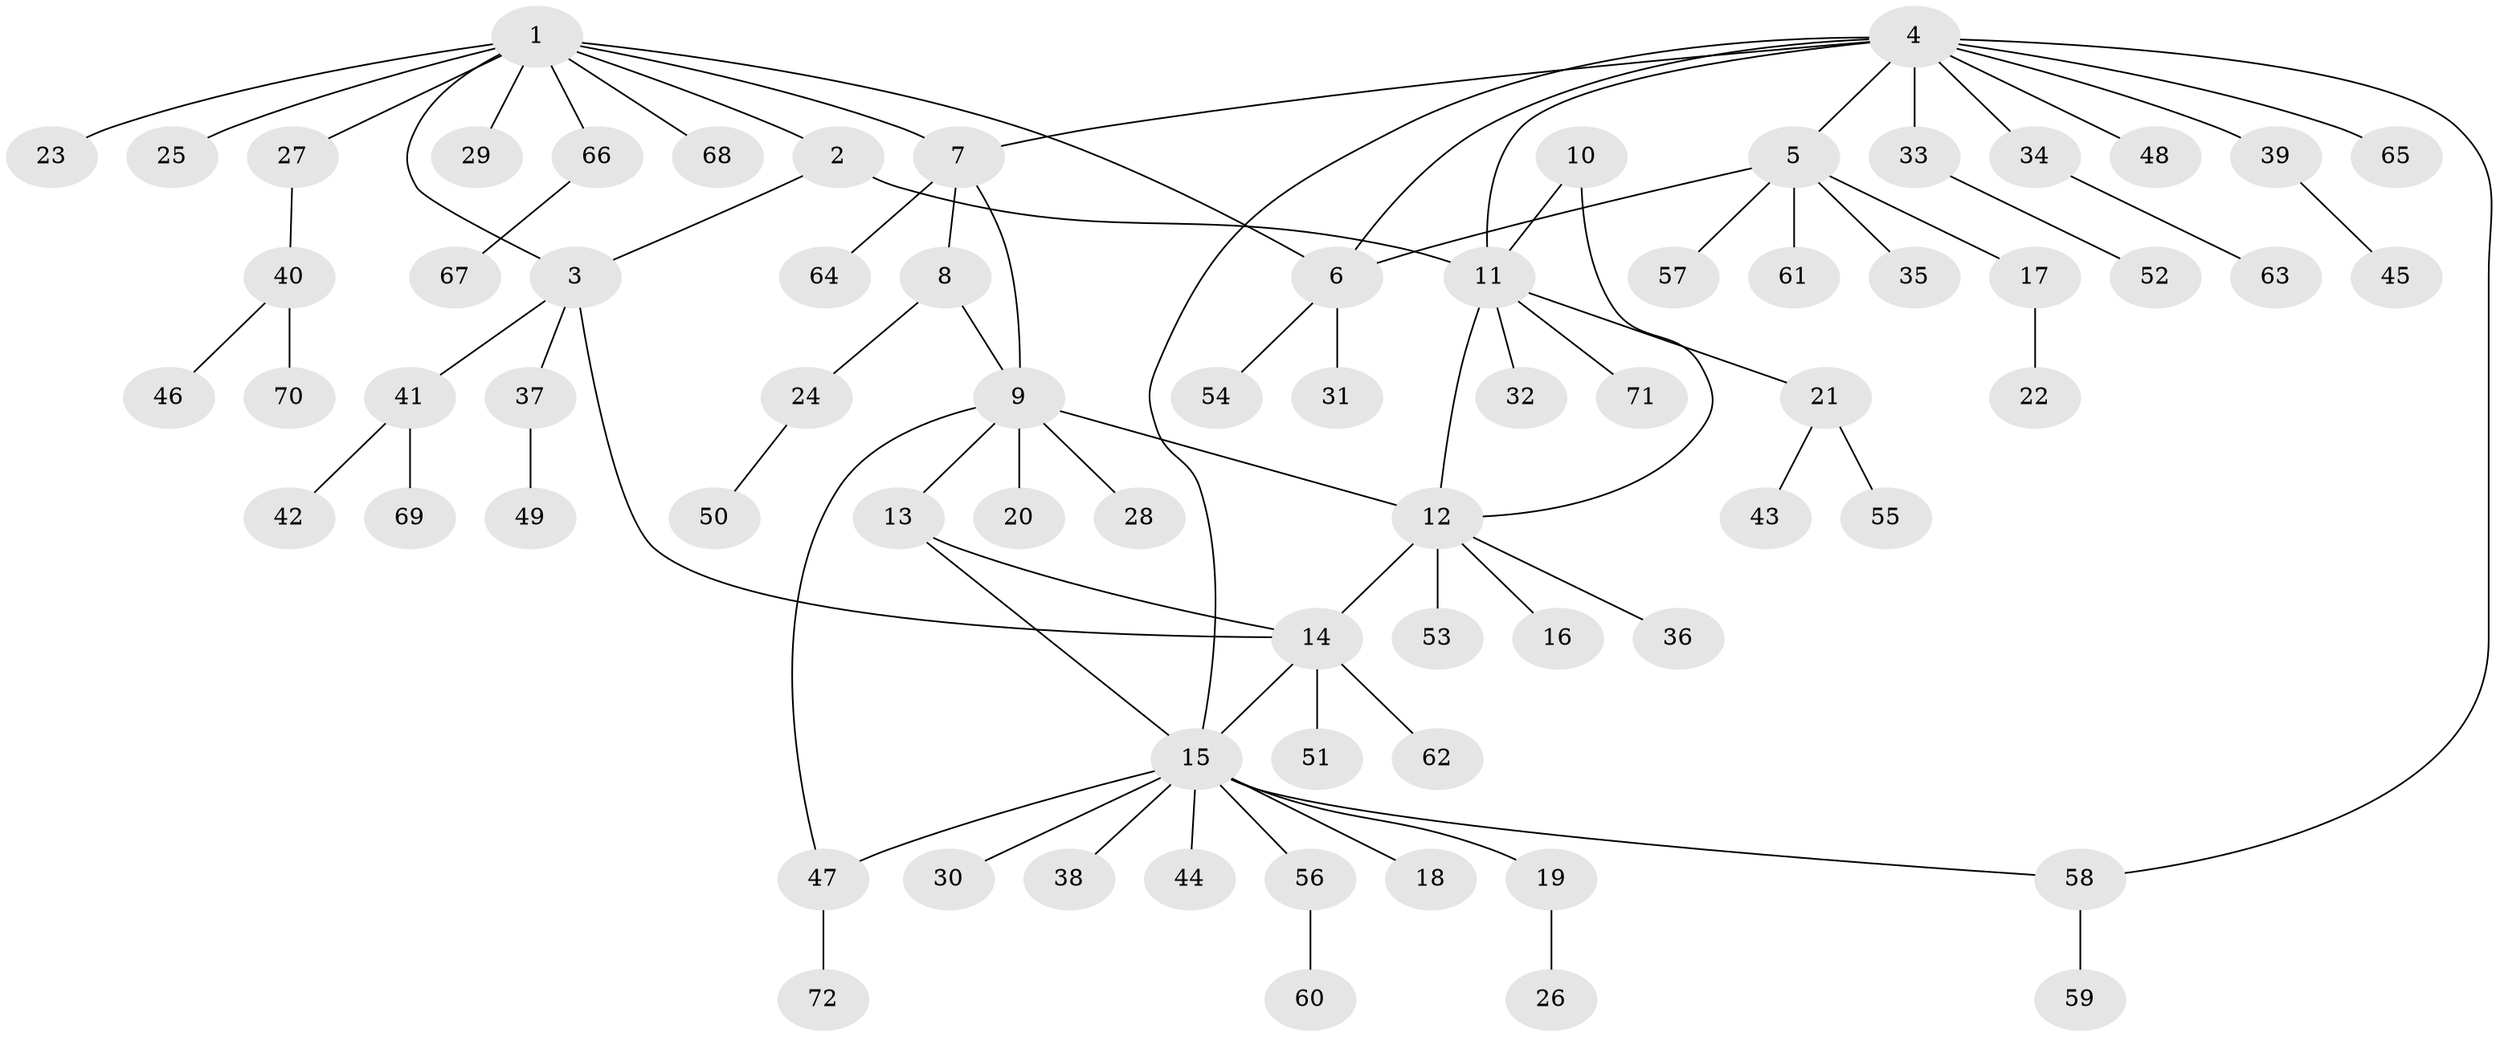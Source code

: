 // coarse degree distribution, {9: 0.03571428571428571, 5: 0.03571428571428571, 1: 0.6428571428571429, 7: 0.07142857142857142, 4: 0.10714285714285714, 3: 0.07142857142857142, 2: 0.03571428571428571}
// Generated by graph-tools (version 1.1) at 2025/57/03/04/25 21:57:52]
// undirected, 72 vertices, 84 edges
graph export_dot {
graph [start="1"]
  node [color=gray90,style=filled];
  1;
  2;
  3;
  4;
  5;
  6;
  7;
  8;
  9;
  10;
  11;
  12;
  13;
  14;
  15;
  16;
  17;
  18;
  19;
  20;
  21;
  22;
  23;
  24;
  25;
  26;
  27;
  28;
  29;
  30;
  31;
  32;
  33;
  34;
  35;
  36;
  37;
  38;
  39;
  40;
  41;
  42;
  43;
  44;
  45;
  46;
  47;
  48;
  49;
  50;
  51;
  52;
  53;
  54;
  55;
  56;
  57;
  58;
  59;
  60;
  61;
  62;
  63;
  64;
  65;
  66;
  67;
  68;
  69;
  70;
  71;
  72;
  1 -- 2;
  1 -- 3;
  1 -- 6;
  1 -- 7;
  1 -- 23;
  1 -- 25;
  1 -- 27;
  1 -- 29;
  1 -- 66;
  1 -- 68;
  2 -- 3;
  2 -- 11;
  3 -- 14;
  3 -- 37;
  3 -- 41;
  4 -- 5;
  4 -- 6;
  4 -- 7;
  4 -- 11;
  4 -- 15;
  4 -- 33;
  4 -- 34;
  4 -- 39;
  4 -- 48;
  4 -- 58;
  4 -- 65;
  5 -- 6;
  5 -- 17;
  5 -- 35;
  5 -- 57;
  5 -- 61;
  6 -- 31;
  6 -- 54;
  7 -- 8;
  7 -- 9;
  7 -- 64;
  8 -- 9;
  8 -- 24;
  9 -- 12;
  9 -- 13;
  9 -- 20;
  9 -- 28;
  9 -- 47;
  10 -- 11;
  10 -- 12;
  11 -- 12;
  11 -- 21;
  11 -- 32;
  11 -- 71;
  12 -- 14;
  12 -- 16;
  12 -- 36;
  12 -- 53;
  13 -- 14;
  13 -- 15;
  14 -- 15;
  14 -- 51;
  14 -- 62;
  15 -- 18;
  15 -- 19;
  15 -- 30;
  15 -- 38;
  15 -- 44;
  15 -- 47;
  15 -- 56;
  15 -- 58;
  17 -- 22;
  19 -- 26;
  21 -- 43;
  21 -- 55;
  24 -- 50;
  27 -- 40;
  33 -- 52;
  34 -- 63;
  37 -- 49;
  39 -- 45;
  40 -- 46;
  40 -- 70;
  41 -- 42;
  41 -- 69;
  47 -- 72;
  56 -- 60;
  58 -- 59;
  66 -- 67;
}
